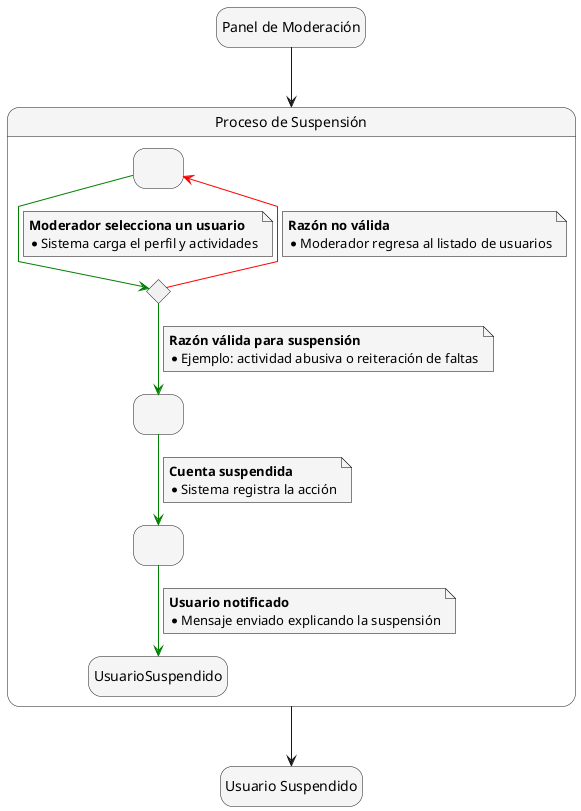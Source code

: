 @startuml Suspender_Usuarios
skinparam {
    NoteBackgroundColor #whiteSmoke
    NoteBorderColor #black
    linetype polyline
}

skinparam state {
    BackgroundColor #whiteSmoke
}

hide empty description

state startState as "Panel de Moderación"
state endState as "Usuario Suspendido"

startState --> ProcesoDeSuspensión

state ProcesoDeSuspensión as "Proceso de Suspensión" {
    state SeleccionarUsuario as " "
    state ValidarRazónSuspensión <<choice>>
    state ConfirmarSuspensión as " "
    state NotificarUsuario as " "

    SeleccionarUsuario -[#green]-> ValidarRazónSuspensión
    note on link
        <b>Moderador selecciona un usuario</b>
        * Sistema carga el perfil y actividades
    end note

    ValidarRazónSuspensión -[#green]-> ConfirmarSuspensión
    note on link
        <b>Razón válida para suspensión</b>
        * Ejemplo: actividad abusiva o reiteración de faltas
    end note

    ValidarRazónSuspensión -[#red]-> SeleccionarUsuario
    note on link
        <b>Razón no válida</b>
        * Moderador regresa al listado de usuarios
    end note

    ConfirmarSuspensión -[#green]-> NotificarUsuario
    note on link
        <b>Cuenta suspendida</b>
        * Sistema registra la acción
    end note

    NotificarUsuario -[#green]-> UsuarioSuspendido
    note on link
        <b>Usuario notificado</b>
        * Mensaje enviado explicando la suspensión
    end note
}

ProcesoDeSuspensión --> endState

@enduml
